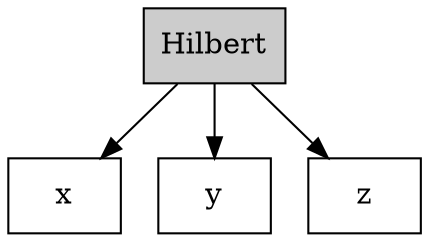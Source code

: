 digraph G {
  node [ shape="rectangle" style="filled" fillcolor="#FFFFFF" ]

  H0 -> x
  H0 -> y
  H0 -> z

  H0 [ label="Hilbert" fillcolor="#CCCCCC" ]
}
